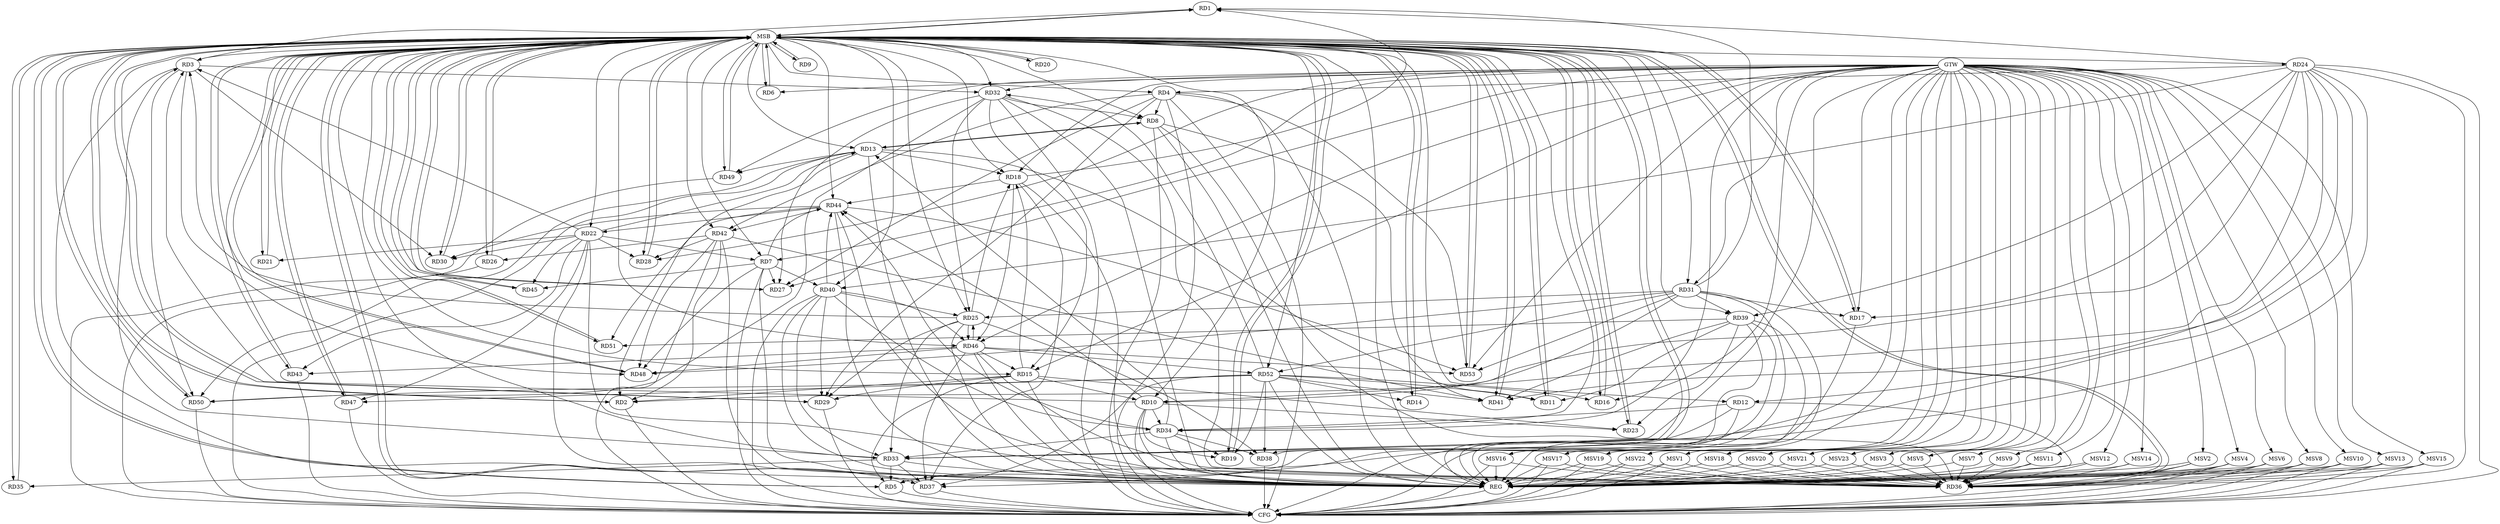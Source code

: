 strict digraph G {
  RD1 [ label="RD1" ];
  RD2 [ label="RD2" ];
  RD3 [ label="RD3" ];
  RD4 [ label="RD4" ];
  RD5 [ label="RD5" ];
  RD6 [ label="RD6" ];
  RD7 [ label="RD7" ];
  RD8 [ label="RD8" ];
  RD9 [ label="RD9" ];
  RD10 [ label="RD10" ];
  RD11 [ label="RD11" ];
  RD12 [ label="RD12" ];
  RD13 [ label="RD13" ];
  RD14 [ label="RD14" ];
  RD15 [ label="RD15" ];
  RD16 [ label="RD16" ];
  RD17 [ label="RD17" ];
  RD18 [ label="RD18" ];
  RD19 [ label="RD19" ];
  RD20 [ label="RD20" ];
  RD21 [ label="RD21" ];
  RD22 [ label="RD22" ];
  RD23 [ label="RD23" ];
  RD24 [ label="RD24" ];
  RD25 [ label="RD25" ];
  RD26 [ label="RD26" ];
  RD27 [ label="RD27" ];
  RD28 [ label="RD28" ];
  RD29 [ label="RD29" ];
  RD30 [ label="RD30" ];
  RD31 [ label="RD31" ];
  RD32 [ label="RD32" ];
  RD33 [ label="RD33" ];
  RD34 [ label="RD34" ];
  RD35 [ label="RD35" ];
  RD36 [ label="RD36" ];
  RD37 [ label="RD37" ];
  RD38 [ label="RD38" ];
  RD39 [ label="RD39" ];
  RD40 [ label="RD40" ];
  RD41 [ label="RD41" ];
  RD42 [ label="RD42" ];
  RD43 [ label="RD43" ];
  RD44 [ label="RD44" ];
  RD45 [ label="RD45" ];
  RD46 [ label="RD46" ];
  RD47 [ label="RD47" ];
  RD48 [ label="RD48" ];
  RD49 [ label="RD49" ];
  RD50 [ label="RD50" ];
  RD51 [ label="RD51" ];
  RD52 [ label="RD52" ];
  RD53 [ label="RD53" ];
  GTW [ label="GTW" ];
  REG [ label="REG" ];
  MSB [ label="MSB" ];
  CFG [ label="CFG" ];
  MSV1 [ label="MSV1" ];
  MSV2 [ label="MSV2" ];
  MSV3 [ label="MSV3" ];
  MSV4 [ label="MSV4" ];
  MSV5 [ label="MSV5" ];
  MSV6 [ label="MSV6" ];
  MSV7 [ label="MSV7" ];
  MSV8 [ label="MSV8" ];
  MSV9 [ label="MSV9" ];
  MSV10 [ label="MSV10" ];
  MSV11 [ label="MSV11" ];
  MSV12 [ label="MSV12" ];
  MSV13 [ label="MSV13" ];
  MSV14 [ label="MSV14" ];
  MSV15 [ label="MSV15" ];
  MSV16 [ label="MSV16" ];
  MSV17 [ label="MSV17" ];
  MSV18 [ label="MSV18" ];
  MSV19 [ label="MSV19" ];
  MSV20 [ label="MSV20" ];
  MSV21 [ label="MSV21" ];
  MSV22 [ label="MSV22" ];
  MSV23 [ label="MSV23" ];
  RD3 -> RD1;
  RD18 -> RD1;
  RD24 -> RD1;
  RD31 -> RD1;
  RD13 -> RD2;
  RD15 -> RD2;
  RD24 -> RD2;
  RD42 -> RD2;
  RD10 -> RD3;
  RD22 -> RD3;
  RD25 -> RD3;
  RD3 -> RD30;
  RD3 -> RD32;
  RD33 -> RD3;
  RD3 -> RD48;
  RD3 -> RD50;
  RD4 -> RD8;
  RD24 -> RD4;
  RD4 -> RD27;
  RD4 -> RD29;
  RD4 -> RD37;
  RD4 -> RD42;
  RD4 -> RD53;
  RD15 -> RD5;
  RD33 -> RD5;
  RD39 -> RD5;
  RD22 -> RD7;
  RD7 -> RD27;
  RD7 -> RD40;
  RD7 -> RD44;
  RD7 -> RD45;
  RD7 -> RD48;
  RD8 -> RD13;
  RD13 -> RD8;
  RD32 -> RD8;
  RD8 -> RD36;
  RD8 -> RD41;
  RD15 -> RD10;
  RD10 -> RD19;
  RD10 -> RD23;
  RD24 -> RD10;
  RD31 -> RD10;
  RD10 -> RD34;
  RD10 -> RD44;
  RD13 -> RD11;
  RD39 -> RD11;
  RD52 -> RD11;
  RD24 -> RD12;
  RD12 -> RD33;
  RD12 -> RD34;
  RD12 -> RD36;
  RD13 -> RD18;
  RD22 -> RD13;
  RD34 -> RD13;
  RD13 -> RD49;
  RD13 -> RD50;
  RD52 -> RD14;
  RD15 -> RD18;
  RD15 -> RD23;
  RD15 -> RD29;
  RD32 -> RD15;
  RD46 -> RD15;
  RD52 -> RD16;
  RD24 -> RD17;
  RD31 -> RD17;
  RD25 -> RD18;
  RD18 -> RD37;
  RD18 -> RD44;
  RD18 -> RD46;
  RD34 -> RD19;
  RD52 -> RD19;
  RD22 -> RD21;
  RD22 -> RD28;
  RD22 -> RD30;
  RD22 -> RD36;
  RD22 -> RD43;
  RD44 -> RD22;
  RD22 -> RD45;
  RD22 -> RD47;
  RD39 -> RD23;
  RD24 -> RD33;
  RD24 -> RD36;
  RD24 -> RD39;
  RD24 -> RD40;
  RD24 -> RD41;
  RD25 -> RD29;
  RD31 -> RD25;
  RD32 -> RD25;
  RD25 -> RD33;
  RD25 -> RD38;
  RD40 -> RD25;
  RD25 -> RD46;
  RD46 -> RD25;
  RD42 -> RD26;
  RD32 -> RD27;
  RD42 -> RD28;
  RD40 -> RD29;
  RD44 -> RD30;
  RD31 -> RD39;
  RD31 -> RD48;
  RD31 -> RD52;
  RD31 -> RD53;
  RD32 -> RD36;
  RD32 -> RD50;
  RD52 -> RD32;
  RD34 -> RD33;
  RD33 -> RD35;
  RD33 -> RD37;
  RD40 -> RD33;
  RD34 -> RD38;
  RD40 -> RD34;
  RD34 -> RD44;
  RD44 -> RD36;
  RD46 -> RD36;
  RD39 -> RD37;
  RD46 -> RD37;
  RD52 -> RD38;
  RD39 -> RD41;
  RD39 -> RD51;
  RD40 -> RD44;
  RD40 -> RD46;
  RD42 -> RD41;
  RD52 -> RD41;
  RD44 -> RD42;
  RD42 -> RD48;
  RD46 -> RD43;
  RD44 -> RD51;
  RD44 -> RD53;
  RD46 -> RD48;
  RD46 -> RD52;
  RD46 -> RD53;
  RD52 -> RD47;
  RD52 -> RD50;
  GTW -> RD32;
  GTW -> RD6;
  GTW -> RD7;
  GTW -> RD46;
  GTW -> RD15;
  GTW -> RD16;
  GTW -> RD27;
  GTW -> RD31;
  GTW -> RD49;
  GTW -> RD33;
  GTW -> RD5;
  GTW -> RD17;
  GTW -> RD34;
  GTW -> RD28;
  GTW -> RD53;
  GTW -> RD18;
  RD3 -> REG;
  RD4 -> REG;
  RD7 -> REG;
  RD8 -> REG;
  RD10 -> REG;
  RD12 -> REG;
  RD13 -> REG;
  RD15 -> REG;
  RD18 -> REG;
  RD22 -> REG;
  RD24 -> REG;
  RD25 -> REG;
  RD31 -> REG;
  RD32 -> REG;
  RD33 -> REG;
  RD34 -> REG;
  RD39 -> REG;
  RD40 -> REG;
  RD42 -> REG;
  RD44 -> REG;
  RD46 -> REG;
  RD52 -> REG;
  RD1 -> MSB;
  MSB -> RD10;
  MSB -> RD12;
  MSB -> RD37;
  MSB -> RD40;
  MSB -> RD53;
  MSB -> REG;
  RD2 -> MSB;
  MSB -> RD6;
  MSB -> RD14;
  MSB -> RD19;
  MSB -> RD21;
  MSB -> RD25;
  MSB -> RD29;
  RD5 -> MSB;
  MSB -> RD4;
  MSB -> RD26;
  MSB -> RD32;
  MSB -> RD35;
  MSB -> RD36;
  MSB -> RD38;
  MSB -> RD42;
  MSB -> RD47;
  RD6 -> MSB;
  MSB -> RD3;
  MSB -> RD45;
  MSB -> RD52;
  RD9 -> MSB;
  MSB -> RD15;
  MSB -> RD17;
  MSB -> RD24;
  RD11 -> MSB;
  MSB -> RD1;
  MSB -> RD30;
  MSB -> RD33;
  RD14 -> MSB;
  MSB -> RD20;
  MSB -> RD22;
  MSB -> RD27;
  MSB -> RD51;
  RD16 -> MSB;
  MSB -> RD7;
  MSB -> RD39;
  MSB -> RD50;
  RD17 -> MSB;
  RD19 -> MSB;
  RD20 -> MSB;
  RD21 -> MSB;
  MSB -> RD2;
  MSB -> RD31;
  MSB -> RD34;
  MSB -> RD44;
  MSB -> RD48;
  RD23 -> MSB;
  MSB -> RD43;
  RD26 -> MSB;
  RD27 -> MSB;
  MSB -> RD16;
  MSB -> RD28;
  RD28 -> MSB;
  MSB -> RD5;
  MSB -> RD9;
  MSB -> RD13;
  MSB -> RD23;
  RD29 -> MSB;
  MSB -> RD18;
  MSB -> RD46;
  RD30 -> MSB;
  RD35 -> MSB;
  RD36 -> MSB;
  RD37 -> MSB;
  RD38 -> MSB;
  RD41 -> MSB;
  MSB -> RD8;
  RD43 -> MSB;
  RD45 -> MSB;
  MSB -> RD11;
  RD47 -> MSB;
  RD48 -> MSB;
  RD49 -> MSB;
  RD50 -> MSB;
  MSB -> RD49;
  RD51 -> MSB;
  RD53 -> MSB;
  MSB -> RD41;
  RD49 -> CFG;
  RD10 -> CFG;
  RD13 -> CFG;
  RD26 -> CFG;
  RD52 -> CFG;
  RD47 -> CFG;
  RD24 -> CFG;
  RD37 -> CFG;
  RD42 -> CFG;
  RD31 -> CFG;
  RD17 -> CFG;
  RD2 -> CFG;
  RD7 -> CFG;
  RD8 -> CFG;
  RD38 -> CFG;
  RD40 -> CFG;
  RD5 -> CFG;
  RD29 -> CFG;
  RD50 -> CFG;
  RD4 -> CFG;
  RD32 -> CFG;
  RD43 -> CFG;
  REG -> CFG;
  MSV1 -> RD36;
  MSV2 -> RD36;
  MSV3 -> RD36;
  MSV4 -> RD36;
  MSV5 -> RD36;
  MSV6 -> RD36;
  MSV7 -> RD36;
  MSV8 -> RD36;
  MSV9 -> RD36;
  MSV10 -> RD36;
  GTW -> MSV1;
  MSV1 -> REG;
  MSV1 -> CFG;
  GTW -> MSV2;
  MSV2 -> REG;
  MSV2 -> CFG;
  GTW -> MSV3;
  MSV3 -> REG;
  GTW -> MSV4;
  MSV4 -> REG;
  MSV4 -> CFG;
  GTW -> MSV5;
  MSV5 -> REG;
  GTW -> MSV6;
  MSV6 -> REG;
  MSV6 -> CFG;
  GTW -> MSV7;
  MSV7 -> REG;
  GTW -> MSV8;
  MSV8 -> REG;
  MSV8 -> CFG;
  GTW -> MSV9;
  MSV9 -> REG;
  GTW -> MSV10;
  MSV10 -> REG;
  MSV10 -> CFG;
  MSV11 -> RD36;
  MSV12 -> RD36;
  MSV13 -> RD36;
  GTW -> MSV11;
  MSV11 -> REG;
  GTW -> MSV12;
  MSV12 -> REG;
  GTW -> MSV13;
  MSV13 -> REG;
  MSV13 -> CFG;
  MSV14 -> RD36;
  MSV15 -> RD36;
  GTW -> MSV14;
  MSV14 -> REG;
  GTW -> MSV15;
  MSV15 -> REG;
  MSV15 -> CFG;
  MSV16 -> RD36;
  MSV17 -> RD36;
  GTW -> MSV16;
  MSV16 -> REG;
  MSV16 -> CFG;
  GTW -> MSV17;
  MSV17 -> REG;
  MSV17 -> CFG;
  MSV18 -> RD36;
  MSV19 -> RD36;
  MSV20 -> RD36;
  GTW -> MSV18;
  MSV18 -> REG;
  GTW -> MSV19;
  MSV19 -> REG;
  MSV19 -> CFG;
  GTW -> MSV20;
  MSV20 -> REG;
  MSV21 -> RD36;
  GTW -> MSV21;
  MSV21 -> REG;
  MSV22 -> RD36;
  MSV23 -> RD36;
  GTW -> MSV22;
  MSV22 -> REG;
  MSV22 -> CFG;
  GTW -> MSV23;
  MSV23 -> REG;
}
